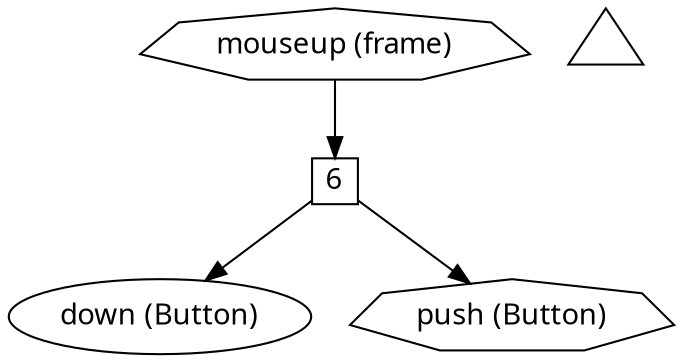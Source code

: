 digraph bender {
  node [fontname="Avenir Next"];
  edge [fontname="Avenir Next"];

  mouseup [label="mouseup (frame)", shape=septagon];
  down [label="down (Button)"];
  pushed [label="push (Button)", shape=septagon];
  w6 [label="6", shape=square, fixedsize=true, width=0.3];
  mouseup -> w6;
  w6 -> down;
  w6 -> pushed;

  t [label="", shape=triangle, fixedsize=true, width=0.5];

}
